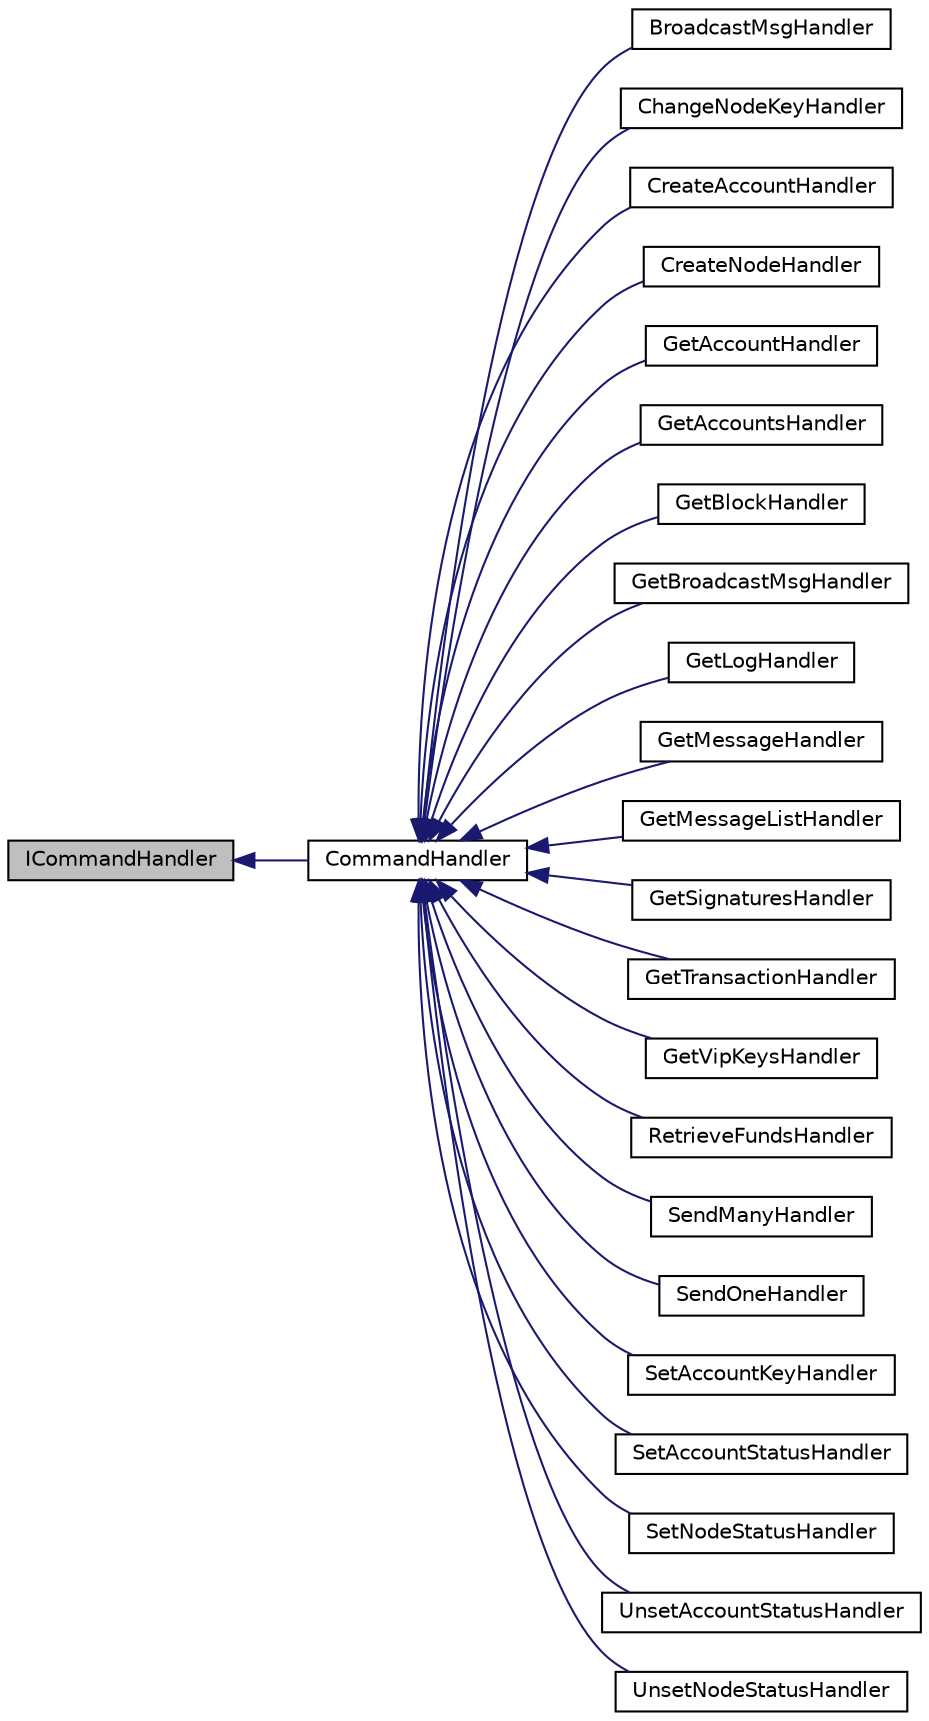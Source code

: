 digraph "ICommandHandler"
{
  edge [fontname="Helvetica",fontsize="10",labelfontname="Helvetica",labelfontsize="10"];
  node [fontname="Helvetica",fontsize="10",shape=record];
  rankdir="LR";
  Node0 [label="ICommandHandler",height=0.2,width=0.4,color="black", fillcolor="grey75", style="filled", fontcolor="black"];
  Node0 -> Node1 [dir="back",color="midnightblue",fontsize="10",style="solid",fontname="Helvetica"];
  Node1 [label="CommandHandler",height=0.2,width=0.4,color="black", fillcolor="white", style="filled",URL="$class_command_handler.html",tooltip="Base class for all command handlers. "];
  Node1 -> Node2 [dir="back",color="midnightblue",fontsize="10",style="solid",fontname="Helvetica"];
  Node2 [label="BroadcastMsgHandler",height=0.2,width=0.4,color="black", fillcolor="white", style="filled",URL="$class_broadcast_msg_handler.html"];
  Node1 -> Node3 [dir="back",color="midnightblue",fontsize="10",style="solid",fontname="Helvetica"];
  Node3 [label="ChangeNodeKeyHandler",height=0.2,width=0.4,color="black", fillcolor="white", style="filled",URL="$class_change_node_key_handler.html"];
  Node1 -> Node4 [dir="back",color="midnightblue",fontsize="10",style="solid",fontname="Helvetica"];
  Node4 [label="CreateAccountHandler",height=0.2,width=0.4,color="black", fillcolor="white", style="filled",URL="$class_create_account_handler.html"];
  Node1 -> Node5 [dir="back",color="midnightblue",fontsize="10",style="solid",fontname="Helvetica"];
  Node5 [label="CreateNodeHandler",height=0.2,width=0.4,color="black", fillcolor="white", style="filled",URL="$class_create_node_handler.html"];
  Node1 -> Node6 [dir="back",color="midnightblue",fontsize="10",style="solid",fontname="Helvetica"];
  Node6 [label="GetAccountHandler",height=0.2,width=0.4,color="black", fillcolor="white", style="filled",URL="$class_get_account_handler.html"];
  Node1 -> Node7 [dir="back",color="midnightblue",fontsize="10",style="solid",fontname="Helvetica"];
  Node7 [label="GetAccountsHandler",height=0.2,width=0.4,color="black", fillcolor="white", style="filled",URL="$class_get_accounts_handler.html"];
  Node1 -> Node8 [dir="back",color="midnightblue",fontsize="10",style="solid",fontname="Helvetica"];
  Node8 [label="GetBlockHandler",height=0.2,width=0.4,color="black", fillcolor="white", style="filled",URL="$class_get_block_handler.html"];
  Node1 -> Node9 [dir="back",color="midnightblue",fontsize="10",style="solid",fontname="Helvetica"];
  Node9 [label="GetBroadcastMsgHandler",height=0.2,width=0.4,color="black", fillcolor="white", style="filled",URL="$class_get_broadcast_msg_handler.html"];
  Node1 -> Node10 [dir="back",color="midnightblue",fontsize="10",style="solid",fontname="Helvetica"];
  Node10 [label="GetLogHandler",height=0.2,width=0.4,color="black", fillcolor="white", style="filled",URL="$class_get_log_handler.html"];
  Node1 -> Node11 [dir="back",color="midnightblue",fontsize="10",style="solid",fontname="Helvetica"];
  Node11 [label="GetMessageHandler",height=0.2,width=0.4,color="black", fillcolor="white", style="filled",URL="$class_get_message_handler.html"];
  Node1 -> Node12 [dir="back",color="midnightblue",fontsize="10",style="solid",fontname="Helvetica"];
  Node12 [label="GetMessageListHandler",height=0.2,width=0.4,color="black", fillcolor="white", style="filled",URL="$class_get_message_list_handler.html"];
  Node1 -> Node13 [dir="back",color="midnightblue",fontsize="10",style="solid",fontname="Helvetica"];
  Node13 [label="GetSignaturesHandler",height=0.2,width=0.4,color="black", fillcolor="white", style="filled",URL="$class_get_signatures_handler.html"];
  Node1 -> Node14 [dir="back",color="midnightblue",fontsize="10",style="solid",fontname="Helvetica"];
  Node14 [label="GetTransactionHandler",height=0.2,width=0.4,color="black", fillcolor="white", style="filled",URL="$class_get_transaction_handler.html"];
  Node1 -> Node15 [dir="back",color="midnightblue",fontsize="10",style="solid",fontname="Helvetica"];
  Node15 [label="GetVipKeysHandler",height=0.2,width=0.4,color="black", fillcolor="white", style="filled",URL="$class_get_vip_keys_handler.html"];
  Node1 -> Node16 [dir="back",color="midnightblue",fontsize="10",style="solid",fontname="Helvetica"];
  Node16 [label="RetrieveFundsHandler",height=0.2,width=0.4,color="black", fillcolor="white", style="filled",URL="$class_retrieve_funds_handler.html"];
  Node1 -> Node17 [dir="back",color="midnightblue",fontsize="10",style="solid",fontname="Helvetica"];
  Node17 [label="SendManyHandler",height=0.2,width=0.4,color="black", fillcolor="white", style="filled",URL="$class_send_many_handler.html"];
  Node1 -> Node18 [dir="back",color="midnightblue",fontsize="10",style="solid",fontname="Helvetica"];
  Node18 [label="SendOneHandler",height=0.2,width=0.4,color="black", fillcolor="white", style="filled",URL="$class_send_one_handler.html"];
  Node1 -> Node19 [dir="back",color="midnightblue",fontsize="10",style="solid",fontname="Helvetica"];
  Node19 [label="SetAccountKeyHandler",height=0.2,width=0.4,color="black", fillcolor="white", style="filled",URL="$class_set_account_key_handler.html"];
  Node1 -> Node20 [dir="back",color="midnightblue",fontsize="10",style="solid",fontname="Helvetica"];
  Node20 [label="SetAccountStatusHandler",height=0.2,width=0.4,color="black", fillcolor="white", style="filled",URL="$class_set_account_status_handler.html"];
  Node1 -> Node21 [dir="back",color="midnightblue",fontsize="10",style="solid",fontname="Helvetica"];
  Node21 [label="SetNodeStatusHandler",height=0.2,width=0.4,color="black", fillcolor="white", style="filled",URL="$class_set_node_status_handler.html"];
  Node1 -> Node22 [dir="back",color="midnightblue",fontsize="10",style="solid",fontname="Helvetica"];
  Node22 [label="UnsetAccountStatusHandler",height=0.2,width=0.4,color="black", fillcolor="white", style="filled",URL="$class_unset_account_status_handler.html"];
  Node1 -> Node23 [dir="back",color="midnightblue",fontsize="10",style="solid",fontname="Helvetica"];
  Node23 [label="UnsetNodeStatusHandler",height=0.2,width=0.4,color="black", fillcolor="white", style="filled",URL="$class_unset_node_status_handler.html"];
}
